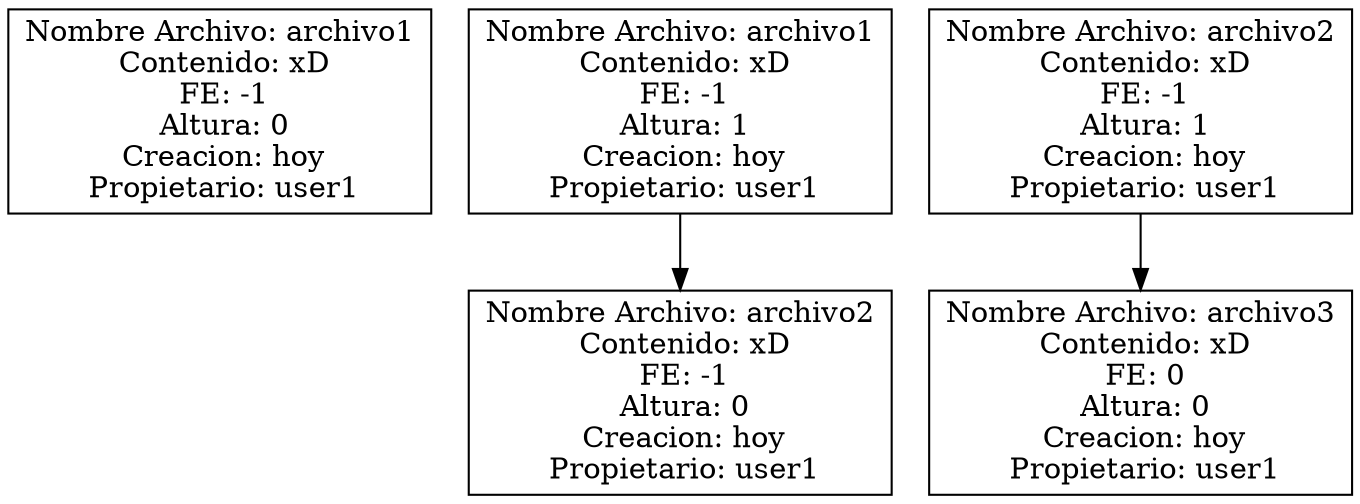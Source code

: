 digraph guia{ 
node [shape = record];
"Nombre Archivo: archivo1
 Contenido: xD
 FE: -1
 Altura: 0
 Creacion: hoy
 Propietario: user1";"Nombre Archivo: archivo1
 Contenido: xD
 FE: -1
 Altura: 1
 Creacion: hoy
 Propietario: user1"-> 
"Nombre Archivo: archivo2
 Contenido: xD
 FE: -1
 Altura: 0
 Creacion: hoy
 Propietario: user1";"Nombre Archivo: archivo2
 Contenido: xD
 FE: -1
 Altura: 1
 Creacion: hoy
 Propietario: user1"-> 
"Nombre Archivo: archivo3
 Contenido: xD
 FE: 0
 Altura: 0
 Creacion: hoy
 Propietario: user1";
}